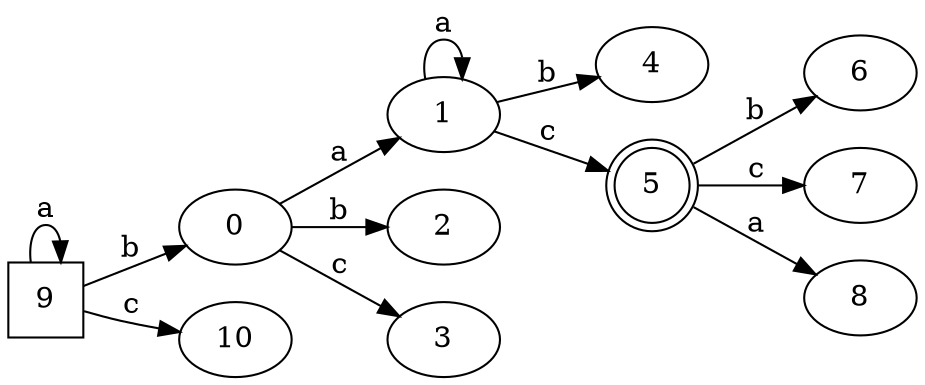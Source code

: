 digraph G {
	rankdir=LR;
	0->1[ label=a ];
	0->2[ label=b ];
	0->3[ label=c ];
	1->1[ label=a ];
	1->4[ label=b ];
	1->5[ label=c ];
	5->6[ label=b ];
	5->7[ label=c ];
	5->8[ label=a ];
	9->10[ label=c ];
	9->9[ label=a ];
	9->0[ label=b ];
	0;
	1;
	10;
	2;
	3;
	4;
	5 [ shape=doublecircle ];
	6;
	7;
	8;
	9 [ shape=square ];

}

